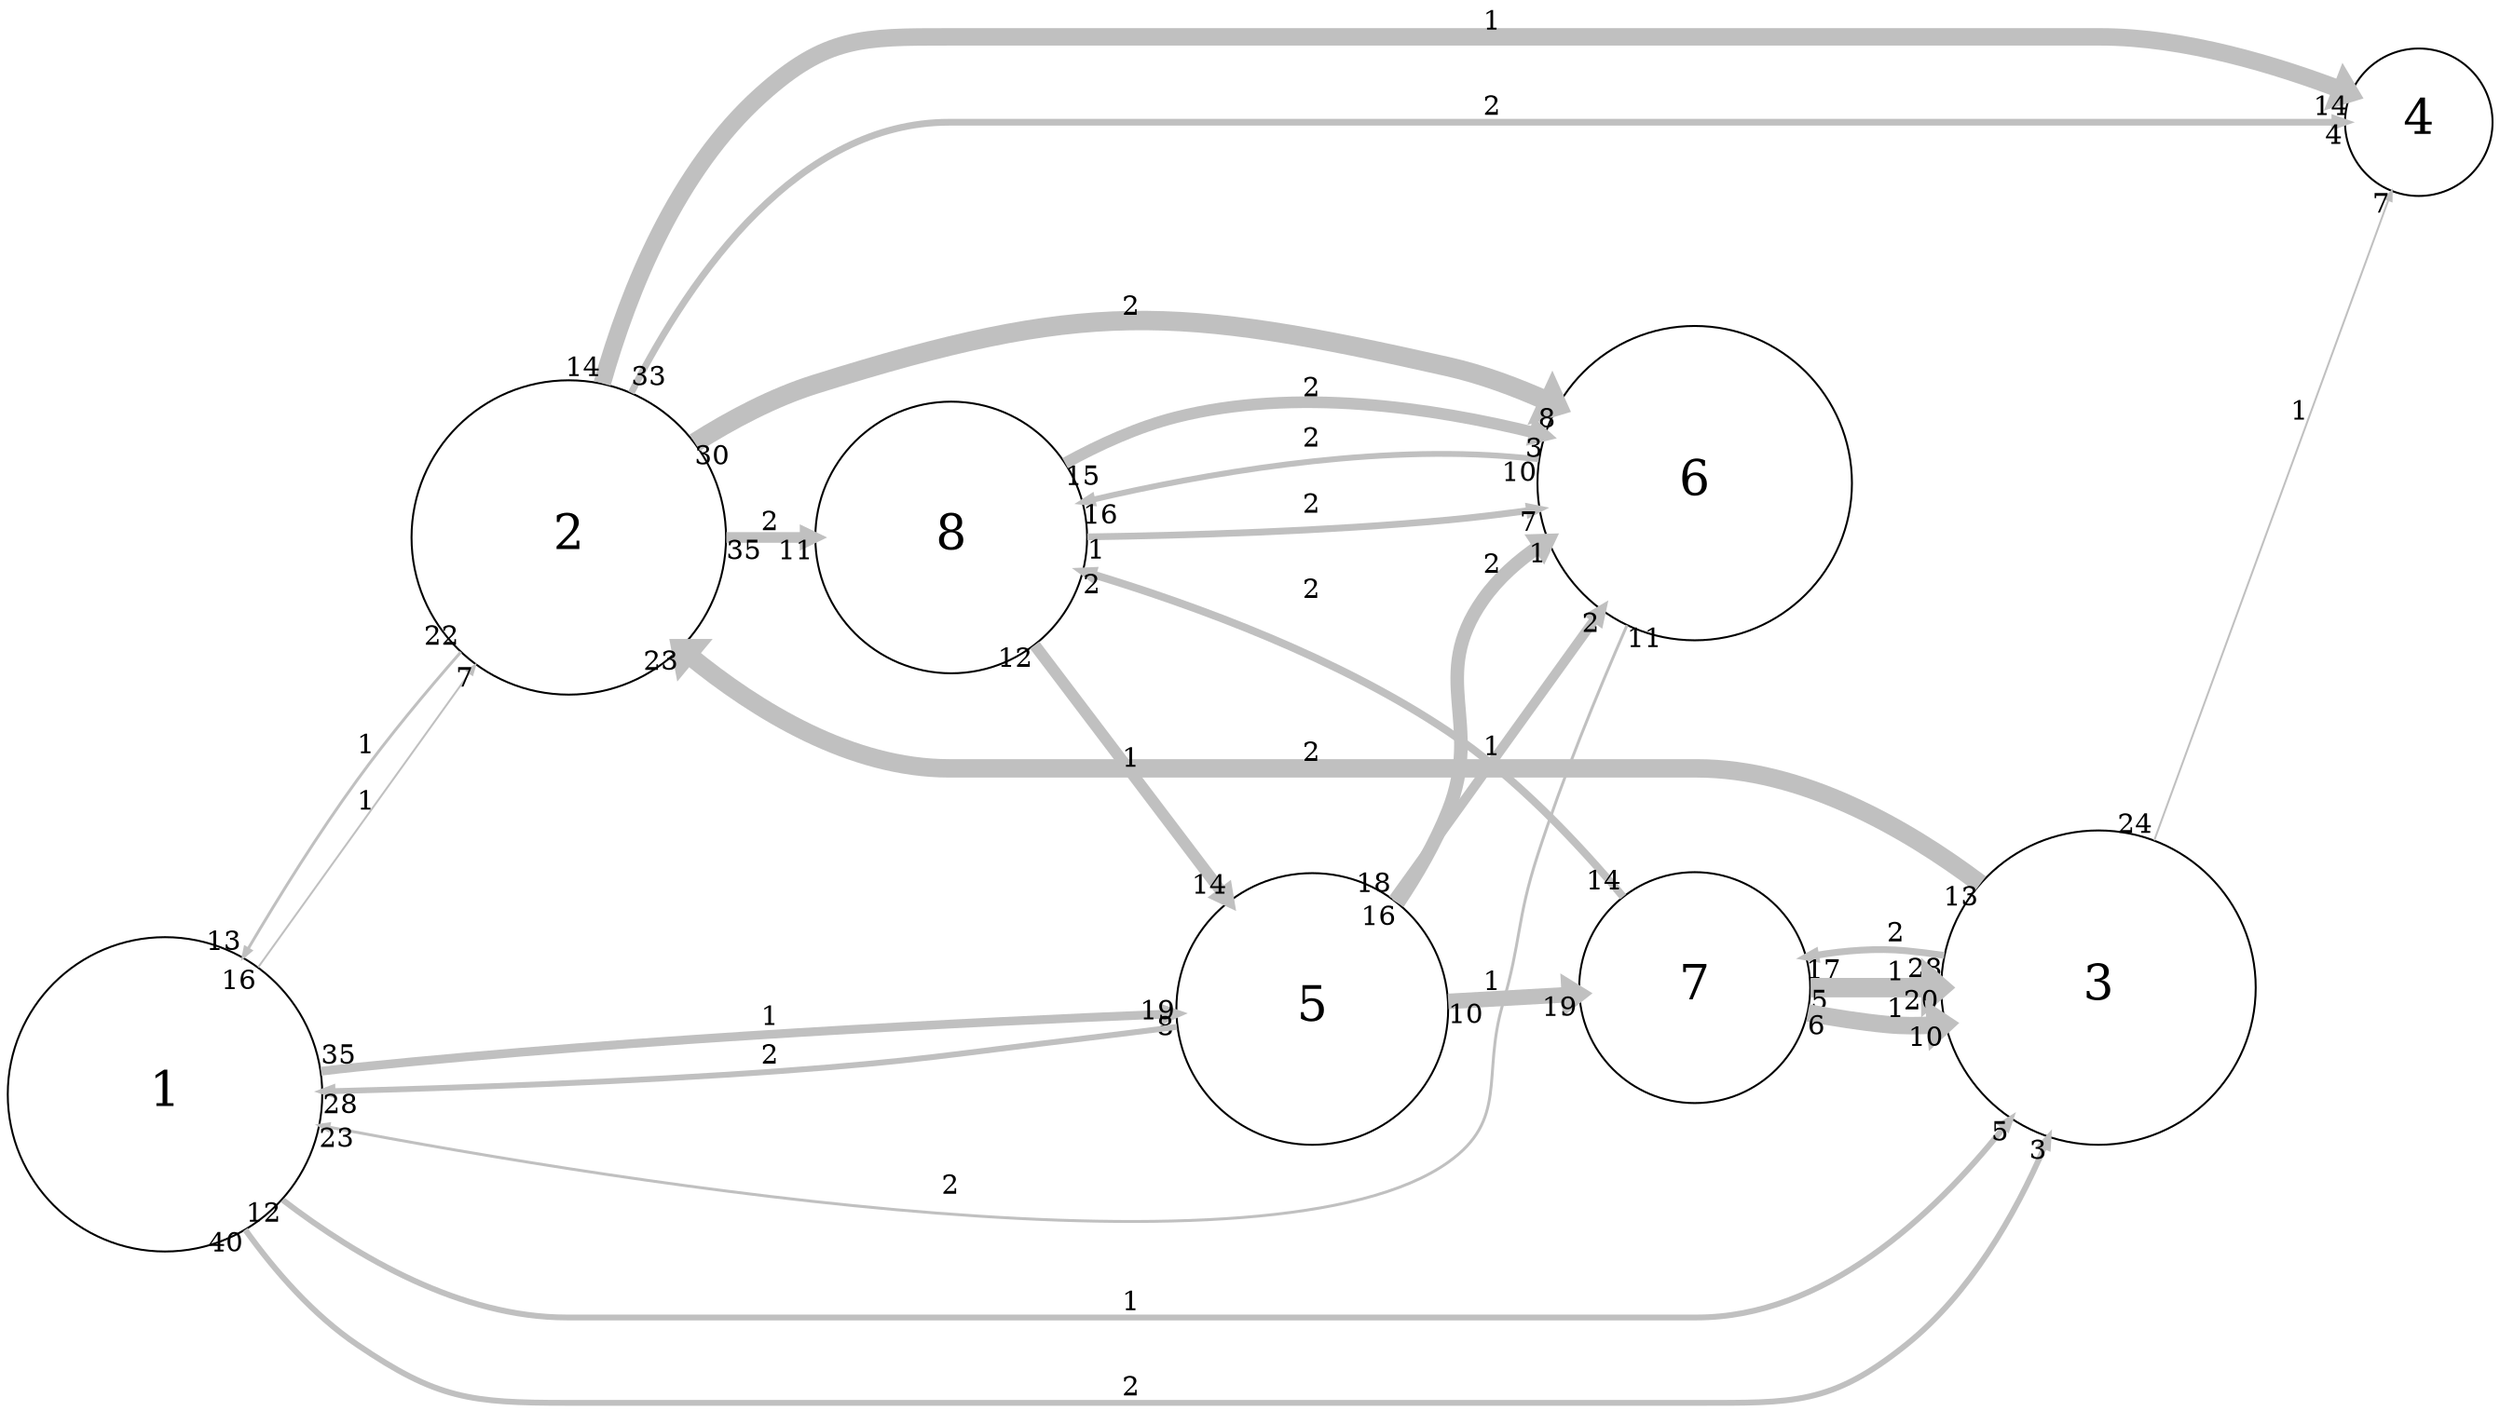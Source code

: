 digraph "" {
	graph [bb="0,0,1260.9,711.5",
		overlap=false,
		rankdir=LR,
		ratio=0.5,
		scale=1,
		splines=spline
	];
	node [fontsize=25,
		label="\N",
		shape=circle
	];
	edge [arrowsize=0.5,
		splines=true
	];
	0	[height=2.25,
		label=1,
		pos="80.9,153",
		width=2.25];
	1	[height=2.25,
		label=2,
		pos="285.9,437",
		width=2.25];
	0 -> 1	[key=0,
		capacity=1,
		color=grey,
		from_pd=15,
		head_lp="241.33,363.08",
		headlabel=7,
		label=1,
		lp="182.9,303.25",
		penwidth=1.0,
		pos="e,237.96,371.33 128.73,218.51 160.3,262.68 201.92,320.91 234.26,366.15",
		pt=19,
		tail_lp="121.98,226.76",
		taillabel=16,
		to_pd=6];
	2	[height=2.25,
		label=3,
		pos="1061.9,209",
		width=2.25];
	0 -> 2	[key=0,
		capacity=2,
		color=grey,
		from_pd=39,
		head_lp="1012.4,134.04",
		headlabel=3,
		label=2,
		lp="570.9,53.25",
		penwidth=3.0,
		pos="e,1015.8,142.29 142.87,100.58 181.07,73.065 232.8,45 284.9,45 284.9,45 284.9,45 857.9,45 919.7,45 973.28,91.562 1009.8,135.07",
		pt=15,
		tail_lp="136.12,92.332",
		taillabel=40,
		to_pd=2];
	0 -> 2	[key=1,
		capacity=1,
		color=grey,
		from_pd=11,
		head_lp="1023.5,127.36",
		headlabel=5,
		label=1,
		lp="570.9,8.25",
		penwidth=3.0,
		pos="e,1026.8,135.61 129.93,88.558 167.02,46.744 222.45,0 284.9,0 284.9,0 284.9,0 857.9,0 932.18,0 988.04,68.766 1022.2,127.41",
		pt=15,
		tail_lp="136.68,80.308",
		taillabel=12,
		to_pd=4];
	4	[height=1.95,
		label=5,
		pos="662.9,198",
		width=1.95];
	0 -> 4	[key=0,
		capacity=1,
		color=grey,
		from_pd=34,
		head_lp="588.89,186.99",
		headlabel=8,
		label=1,
		lp="387.9,193.25",
		penwidth=4.5,
		pos="e,592.26,195.24 161.49,164.94 167.58,165.69 173.65,166.39 179.53,167 320.44,181.61 485.27,190.43 581.2,194.75",
		pt=12,
		tail_lp="168.24,173.19",
		taillabel=35,
		to_pd=7];
	1 -> 0	[key=0,
		capacity=1,
		color=grey,
		from_pd=21,
		head_lp="113.85,215.48",
		headlabel=13,
		label=1,
		lp="182.9,330.25",
		penwidth=1.5,
		pos="e,120.6,223.73 229.93,378.11 213.01,358.9 194.83,337.08 179.53,316 159.88,288.95 140.5,257.78 124.24,229.98",
		pt=18,
		tail_lp="236.68,386.36",
		taillabel=22,
		to_pd=12];
	3	[height=1.05,
		label=4,
		pos="1222.9,650",
		width=1.05];
	1 -> 3	[key=0,
		capacity=1,
		color=grey,
		from_pd=13,
		head_lp="1181.2,673.74",
		headlabel=14,
		label=1,
		lp="754.9,703.25",
		penwidth=9.0,
		pos="e,1187.9,665.49 303.46,516.36 317.45,565.04 342.19,625.27 384.53,664 417.1,693.8 434.75,695 478.9,695 478.9,695 478.9,695 1062.9,\
695 1102.3,695 1145.3,682.03 1176.6,670.02",
		pt=3,
		tail_lp="296.71,524.61",
		taillabel=14,
		to_pd=13];
	1 -> 3	[key=1,
		capacity=2,
		color=grey,
		from_pd=32,
		head_lp="1181.3,641.75",
		headlabel=4,
		label=2,
		lp="754.9,658.25",
		penwidth=3.5,
		pos="e,1184.6,650 317.69,511.8 348.5,573.17 402.36,650 478.9,650 478.9,650 478.9,650 1062.9,650 1100.3,650 1142.8,650 1174.4,650",
		pt=14,
		tail_lp="310.94,520.05",
		taillabel=33,
		to_pd=3];
	5	[height=2.25,
		label=6,
		pos="856.9,464",
		width=2.25];
	1 -> 5	[key=0,
		capacity=2,
		color=grey,
		from_pd=29,
		head_lp="791.34,524.62",
		headlabel=8,
		label=2,
		lp="570.9,576.25",
		penwidth=10.0,
		pos="e,794.71,516.37 351.21,485.16 369.35,496.82 389.63,508.16 409.7,516 544.24,568.55 595.11,590.68 733.1,548 750.91,542.49 768.45,533.41 \
784.44,523.21",
		pt=1,
		tail_lp="357.96,493.41",
		taillabel=30,
		to_pd=7];
	7	[height=1.95,
		label=8,
		pos="479.9,437",
		width=1.95];
	1 -> 7	[key=0,
		capacity=2,
		color=grey,
		from_pd=34,
		head_lp="402.53,428.75",
		headlabel=11,
		label=2,
		lp="387.9,445.25",
		penwidth=5.5,
		pos="e,409.28,437 367.21,437 377.48,437 387.98,437 398.25,437",
		pt=10,
		tail_lp="373.96,428.75",
		taillabel=35,
		to_pd=10];
	2 -> 1	[key=0,
		capacity=2,
		color=grey,
		from_pd=12,
		head_lp="349.94,387.49",
		headlabel=23,
		label=2,
		lp="662.9,326.25",
		penwidth=9.5,
		pos="e,343.19,379.24 1000,261.9 961.84,289.68 910.1,318 857.9,318 478.9,318 478.9,318 478.9,318 432.12,318 387.25,343.84 352.66,371.43",
		pt=2,
		tail_lp="1006.8,253.65",
		taillabel=13,
		to_pd=22];
	2 -> 3	[key=0,
		capacity=1,
		color=grey,
		from_pd=23,
		head_lp="1212.4,606.15",
		headlabel=7,
		label=1,
		lp="1163.9,502.25",
		penwidth=1.0,
		pos="e,1209.1,614.4 1090.4,285.31 1124.2,378.95 1180.2,534.36 1206.9,608.36",
		pt=19,
		tail_lp="1083.7,293.56",
		taillabel=24,
		to_pd=6];
	6	[height=1.65,
		label=7,
		pos="856.9,209",
		width=1.65];
	2 -> 6	[key=0,
		capacity=2,
		color=grey,
		from_pd=27,
		head_lp="923.37,200.75",
		headlabel=17,
		label=2,
		lp="958.9,217.25",
		penwidth=3.5,
		pos="e,916.62,209 980.42,209 962.61,209 943.9,209 926.61,209",
		pt=14,
		tail_lp="973.67,200.75",
		taillabel=28,
		to_pd=16];
	4 -> 0	[key=0,
		capacity=2,
		color=grey,
		from_pd=18,
		head_lp="168.86,146.14",
		headlabel=28,
		label=2,
		lp="387.9,173.25",
		penwidth=3.0,
		pos="e,162.11,154.39 593.06,187.79 578.87,185.79 564.01,183.76 550.1,182 479.65,173.08 462.1,169.71 391.28,164.5 317.35,159.06 233.28,\
156.14 171.46,154.61",
		pt=15,
		tail_lp="586.31,196.04",
		taillabel=19,
		to_pd=27];
	4 -> 5	[key=0,
		capacity=2,
		color=grey,
		from_pd=15,
		head_lp="778.43,424.36",
		headlabel=1,
		label=2,
		lp="754.9,419.25",
		penwidth=7.0,
		pos="e,781.8,432.61 708.38,251.95 717.82,265.64 726.82,280.79 733.1,296 751.7,341 723.67,364.06 751.53,404 757.26,412.22 764.51,419.47 \
772.5,425.82",
		pt=7,
		tail_lp="715.13,243.7",
		taillabel=16,
		to_pd=0];
	4 -> 5	[key=1,
		capacity=1,
		color=grey,
		from_pd=17,
		head_lp="805.21,390.2",
		headlabel=2,
		label=1,
		lp="754.9,331.25",
		penwidth=5.0,
		pos="e,808.58,398.45 704.85,254.74 733.23,294.05 771.3,346.8 802.12,389.5",
		pt=11,
		tail_lp="698.1,262.99",
		taillabel=18,
		to_pd=1];
	4 -> 6	[key=0,
		capacity=1,
		color=grey,
		from_pd=9,
		head_lp="790.39,197.38",
		headlabel=19,
		label=1,
		lp="754.9,212.25",
		penwidth=8.0,
		pos="e,797.14,205.63 733.22,201.97 750.23,202.95 768.47,203.99 785.54,204.97",
		pt=5,
		tail_lp="739.97,193.72",
		taillabel=10,
		to_pd=18];
	5 -> 0	[key=0,
		capacity=2,
		color=grey,
		from_pd=10,
		head_lp="167.4,128.62",
		headlabel=23,
		label=2,
		lp="479.9,107.25",
		penwidth=1.5,
		pos="e,160.65,136.87 821.06,391 805.74,356.91 788.41,315.45 775.9,277 765.04,243.62 767.41,233.9 758.28,200 748.47,163.6 763.46,141.35 \
733.1,119 645.63,54.591 323.39,105.85 167.49,135.56",
		pt=18,
		tail_lp="827.81,382.75",
		taillabel=11,
		to_pd=22];
	5 -> 7	[key=0,
		capacity=2,
		color=grey,
		from_pd=9,
		head_lp="556.87,433.73",
		headlabel=16,
		label=2,
		lp="662.9,462.25",
		penwidth=3.0,
		pos="e,550.12,441.98 775.7,458.23 711.76,453.62 622.74,447.21 559.29,442.64",
		pt=15,
		tail_lp="768.95,449.98",
		taillabel=10,
		to_pd=15];
	7 -> 4	[key=0,
		capacity=1,
		color=grey,
		from_pd=11,
		head_lp="612.88,262.07",
		headlabel=14,
		label=1,
		lp="570.9,325.25",
		penwidth=6.0,
		pos="e,619.63,253.82 523.11,381.27 549.99,345.77 584.92,299.65 613.01,262.56",
		pt=9,
		tail_lp="529.86,373.02",
		taillabel=12,
		to_pd=13];
	7 -> 5	[key=0,
		capacity=2,
		color=grey,
		from_pd=0,
		head_lp="787.4,508.61",
		headlabel=7,
		label=2,
		lp="662.9,535.25",
		penwidth=3.5,
		pos="e,784.02,500.36 530.87,485.98 542.26,495.28 554.78,504.22 567.53,511 577.78,516.46 581.19,516.43 592.7,518 665.68,527.96 689.34,\
536.94 758.28,511 763.69,508.96 769.21,506.74 774.74,504.4",
		pt=14,
		tail_lp="527.5,477.73",
		taillabel=1,
		to_pd=6];
	7 -> 5	[key=1,
		capacity=2,
		color=grey,
		from_pd=14,
		head_lp="773.12,467.48",
		headlabel=3,
		label=2,
		lp="662.9,489.25",
		penwidth=6.0,
		pos="e,776.49,475.73 545.6,462.98 560.81,467.96 577.13,472.43 592.7,475 649.54,484.4 714.17,481.88 765.17,476.9",
		pt=9,
		tail_lp="552.35,454.73",
		taillabel=15,
		to_pd=2];
	6 -> 2	[key=0,
		capacity=1,
		color=grey,
		from_pd=4,
		head_lp="976.41,180.34",
		headlabel=20,
		label=1,
		lp="958.9,197.25",
		penwidth=10.0,
		pos="e,983.16,188.59 914.89,194.97 928.14,192.28 942.26,189.88 955.53,188.5 960.58,187.97 965.76,187.79 970.97,187.89",
		pt=1,
		tail_lp="918.26,186.72",
		taillabel=5,
		to_pd=19];
	6 -> 2	[key=1,
		capacity=1,
		color=grey,
		from_pd=5,
		head_lp="976.4,220.66",
		headlabel=10,
		label=1,
		lp="958.9,238.25",
		penwidth=9.0,
		pos="e,983.15,228.91 915.16,222.74 928.34,225.34 942.36,227.67 955.53,229 960.58,229.51 965.75,229.69 970.96,229.59",
		pt=3,
		tail_lp="918.54,222.74",
		taillabel=6,
		to_pd=9];
	6 -> 7	[key=0,
		capacity=2,
		color=grey,
		from_pd=13,
		head_lp="551.62,411.46",
		headlabel=2,
		label=2,
		lp="662.9,413.25",
		penwidth=4.0,
		pos="e,548.24,419.71 820.28,256.1 797.73,283.3 766.59,316.47 733.1,339 679.59,375 610.94,400.57 558.78,416.55",
		pt=13,
		tail_lp="827.03,264.35",
		taillabel=14,
		to_pd=1];
}
